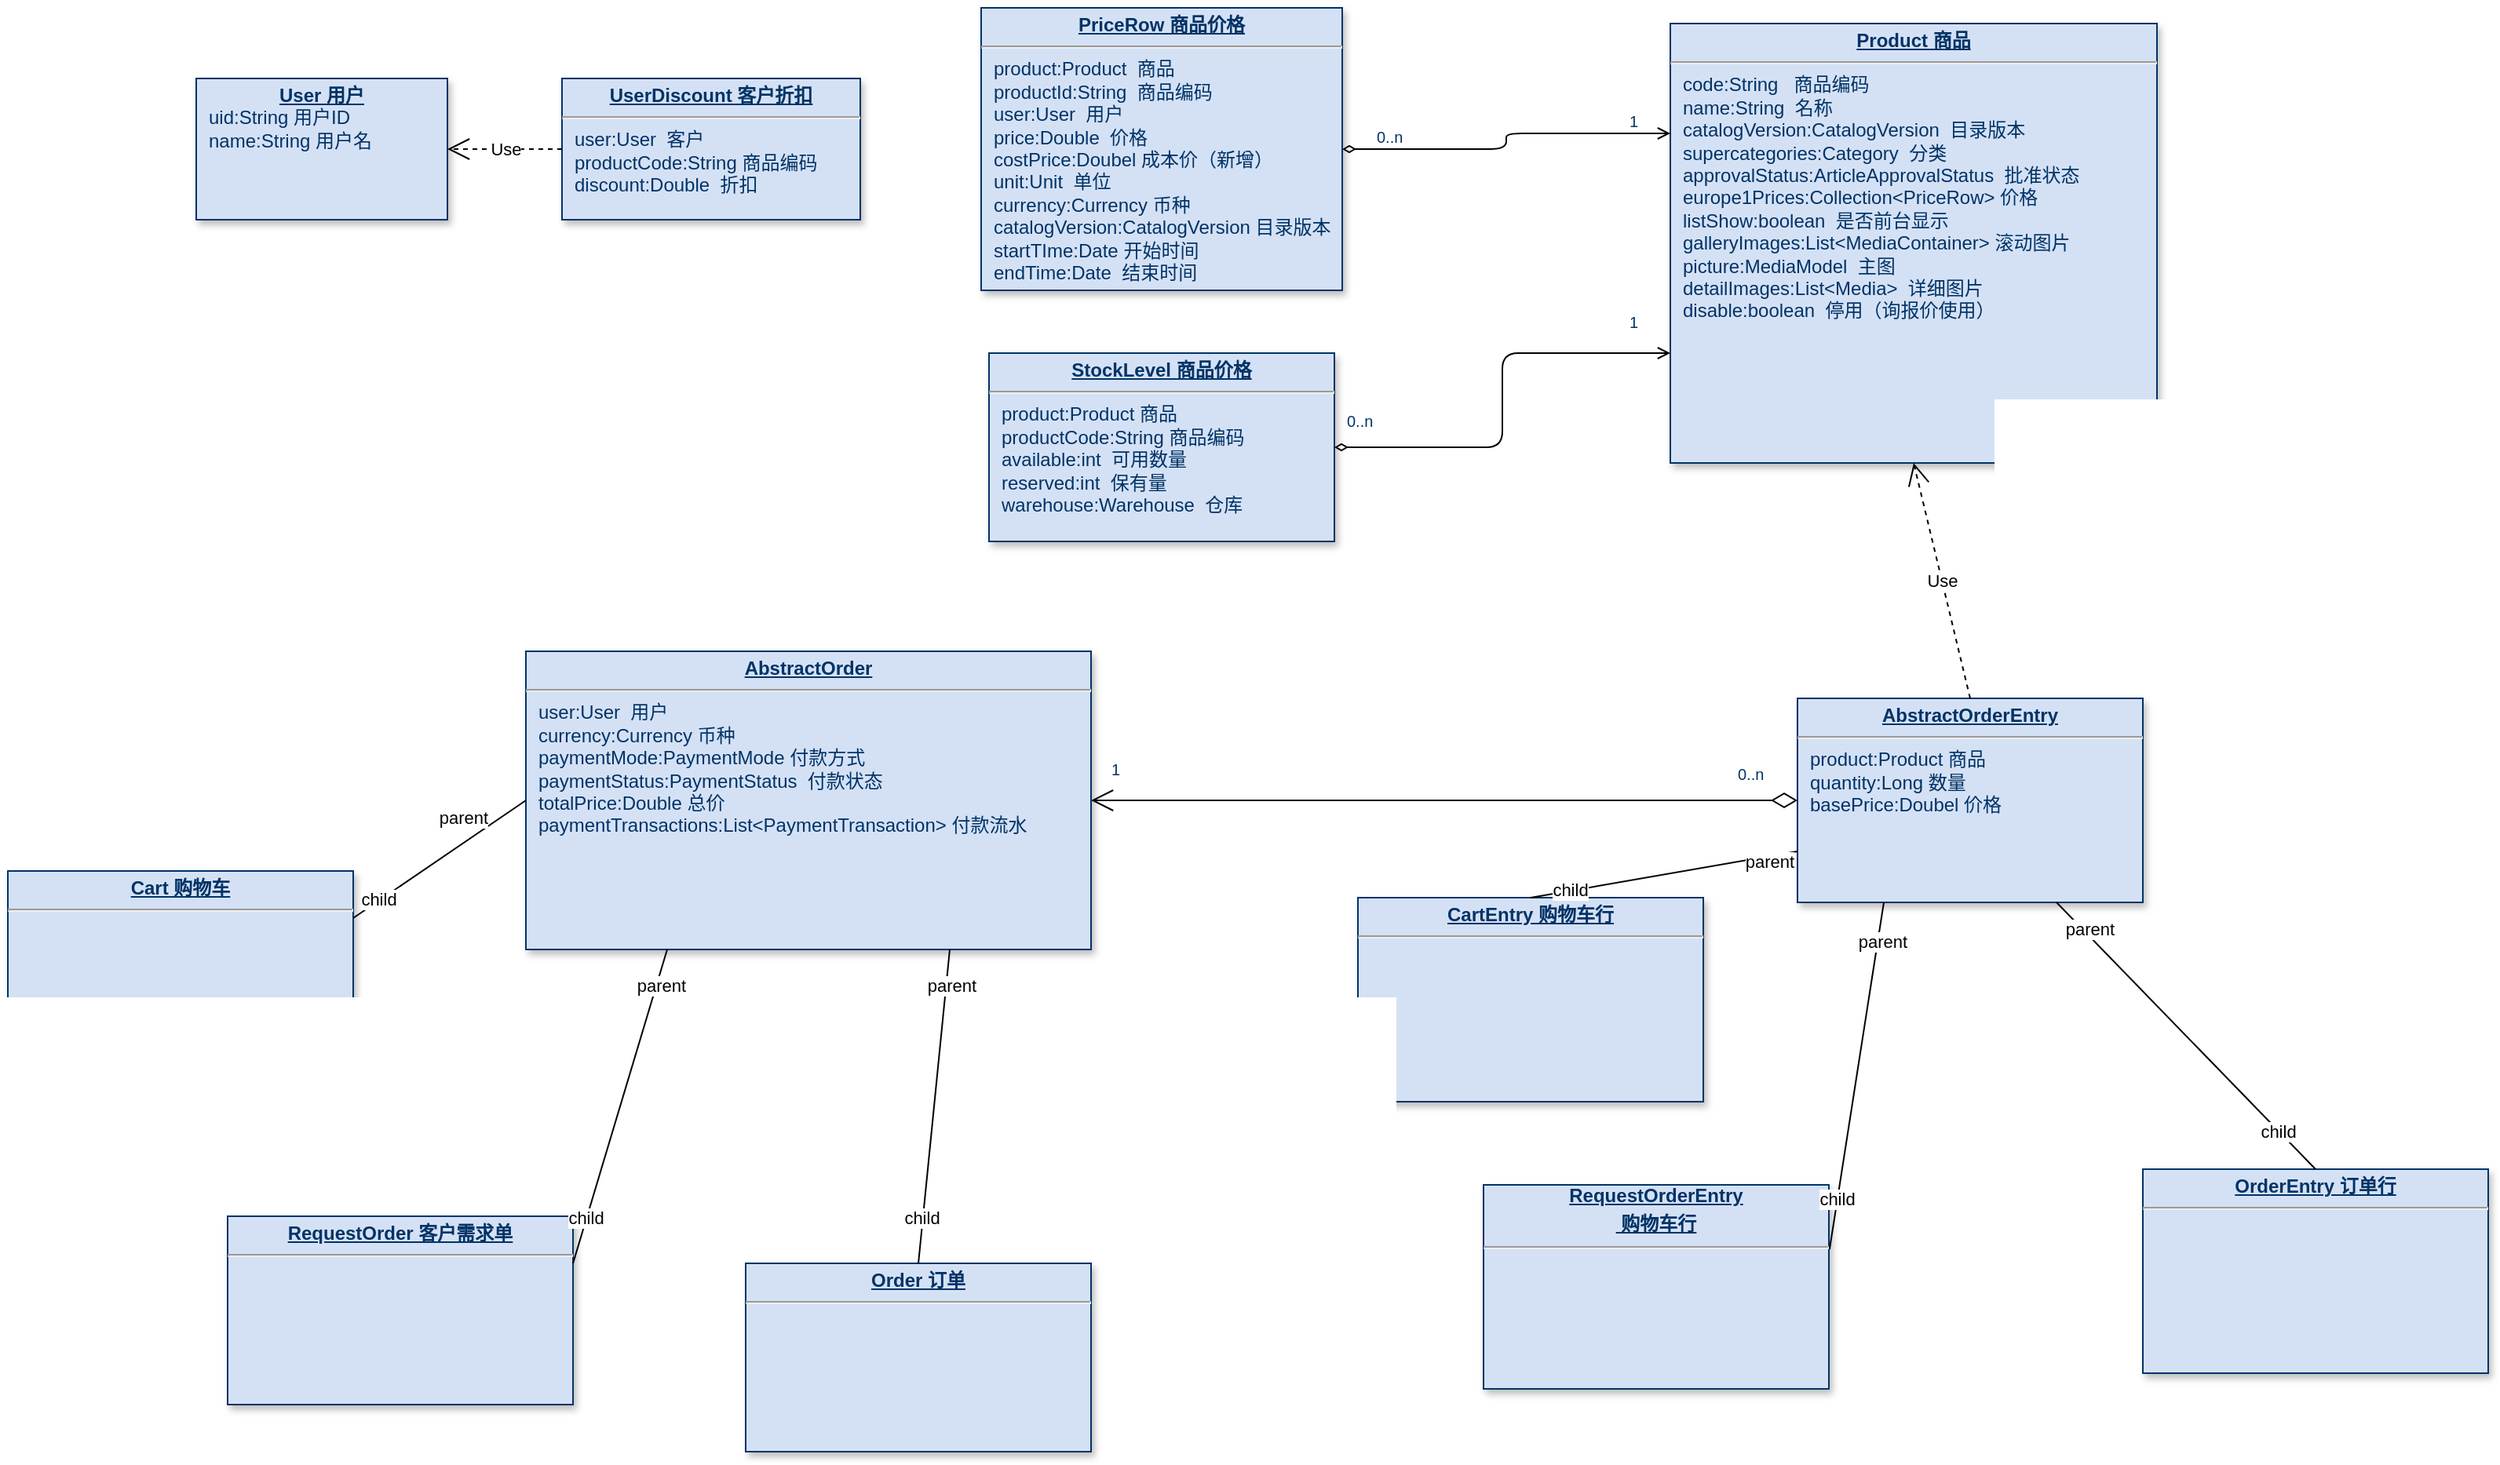 <mxfile version="15.7.3" type="github">
  <diagram name="前台下单" id="efa7a0a1-bf9b-a30e-e6df-94a7791c09e9">
    <mxGraphModel dx="1769" dy="644" grid="1" gridSize="10" guides="1" tooltips="1" connect="1" arrows="1" fold="1" page="1" pageScale="1" pageWidth="826" pageHeight="1169" background="none" math="0" shadow="0">
      <root>
        <mxCell id="0" />
        <mxCell id="1" parent="0" />
        <mxCell id="qegKbZxgv4PJoruQwuUI-114" value="&lt;p style=&quot;margin: 0px ; margin-top: 4px ; text-align: center ; text-decoration: underline&quot;&gt;&lt;b&gt;Product 商品&lt;/b&gt;&lt;/p&gt;&lt;hr&gt;&lt;p style=&quot;margin: 0px ; margin-left: 8px&quot;&gt;code:String&amp;nbsp; &amp;nbsp;商品编码&lt;/p&gt;&lt;p style=&quot;margin: 0px ; margin-left: 8px&quot;&gt;name:String&amp;nbsp; 名称&lt;/p&gt;&lt;p style=&quot;margin: 0px ; margin-left: 8px&quot;&gt;catalogVersion:CatalogVersion&amp;nbsp; 目录版本&lt;br&gt;&lt;/p&gt;&lt;p style=&quot;margin: 0px ; margin-left: 8px&quot;&gt;supercategories:Category&amp;nbsp; 分类&lt;br&gt;&lt;/p&gt;&lt;p style=&quot;margin: 0px ; margin-left: 8px&quot;&gt;approvalStatus:ArticleApprovalStatus&amp;nbsp; 批准状态&lt;br&gt;&lt;/p&gt;&lt;p style=&quot;margin: 0px ; margin-left: 8px&quot;&gt;europe1Prices:Collection&amp;lt;PriceRow&amp;gt; 价格&lt;br&gt;&lt;/p&gt;&lt;p style=&quot;margin: 0px ; margin-left: 8px&quot;&gt;listShow:boolean&amp;nbsp; 是否前台显示&lt;br&gt;&lt;/p&gt;&lt;p style=&quot;margin: 0px ; margin-left: 8px&quot;&gt;galleryImages:List&amp;lt;MediaContainer&amp;gt; 滚动图片&lt;br&gt;&lt;/p&gt;&lt;p style=&quot;margin: 0px ; margin-left: 8px&quot;&gt;picture:MediaModel&amp;nbsp; 主图&lt;/p&gt;&lt;p style=&quot;margin: 0px ; margin-left: 8px&quot;&gt;detailImages:List&amp;lt;Media&amp;gt;&amp;nbsp; 详细图片&lt;br&gt;&lt;/p&gt;&lt;p style=&quot;margin: 0px ; margin-left: 8px&quot;&gt;disable:boolean&amp;nbsp; 停用（询报价使用）&lt;br&gt;&lt;/p&gt;&lt;p style=&quot;margin: 0px ; margin-left: 8px&quot;&gt;&lt;br&gt;&lt;/p&gt;" style="verticalAlign=top;align=left;overflow=fill;fontSize=12;fontFamily=Helvetica;html=1;strokeColor=#003366;shadow=1;fillColor=#D4E1F5;fontColor=#003366" parent="1" vertex="1">
          <mxGeometry x="929" y="60" width="310" height="280" as="geometry" />
        </mxCell>
        <mxCell id="qegKbZxgv4PJoruQwuUI-115" value="&lt;p style=&quot;margin: 0px ; margin-top: 4px ; text-align: center ; text-decoration: underline&quot;&gt;&lt;b&gt;PriceRow 商品价格&lt;/b&gt;&lt;/p&gt;&lt;hr&gt;&lt;p style=&quot;margin: 0px ; margin-left: 8px&quot;&gt;product:Product&amp;nbsp; 商品&lt;br&gt;&lt;/p&gt;&lt;p style=&quot;margin: 0px ; margin-left: 8px&quot;&gt;productId:String&amp;nbsp; 商品编码&lt;br&gt;&lt;/p&gt;&lt;p style=&quot;margin: 0px ; margin-left: 8px&quot;&gt;user:User&amp;nbsp; 用户&lt;br&gt;&lt;/p&gt;&lt;p style=&quot;margin: 0px ; margin-left: 8px&quot;&gt;price:Double&amp;nbsp; 价格&lt;br&gt;&lt;/p&gt;&lt;p style=&quot;margin: 0px ; margin-left: 8px&quot;&gt;costPrice:Doubel 成本价（新增）&lt;/p&gt;&lt;p style=&quot;margin: 0px ; margin-left: 8px&quot;&gt;unit:Unit&amp;nbsp; 单位&lt;br&gt;&lt;/p&gt;&lt;p style=&quot;margin: 0px ; margin-left: 8px&quot;&gt;currency:Currency 币种&lt;br&gt;&lt;/p&gt;&lt;p style=&quot;margin: 0px ; margin-left: 8px&quot;&gt;catalogVersion:CatalogVersion 目录版本&lt;/p&gt;&lt;p style=&quot;margin: 0px ; margin-left: 8px&quot;&gt;startTIme:Date 开始时间&lt;/p&gt;&lt;p style=&quot;margin: 0px ; margin-left: 8px&quot;&gt;endTime:Date&amp;nbsp; 结束时间&lt;/p&gt;" style="verticalAlign=top;align=left;overflow=fill;fontSize=12;fontFamily=Helvetica;html=1;strokeColor=#003366;shadow=1;fillColor=#D4E1F5;fontColor=#003366" parent="1" vertex="1">
          <mxGeometry x="490" y="50" width="230" height="180" as="geometry" />
        </mxCell>
        <mxCell id="qegKbZxgv4PJoruQwuUI-116" value="&lt;p style=&quot;margin: 0px ; margin-top: 4px ; text-align: center ; text-decoration: underline&quot;&gt;&lt;b&gt;StockLevel 商品价格&lt;/b&gt;&lt;/p&gt;&lt;hr&gt;&lt;p style=&quot;margin: 0px ; margin-left: 8px&quot;&gt;product:Product 商品&lt;br&gt;&lt;/p&gt;&lt;p style=&quot;margin: 0px ; margin-left: 8px&quot;&gt;productCode:String 商品编码&lt;/p&gt;&lt;p style=&quot;margin: 0px ; margin-left: 8px&quot;&gt;available:int&amp;nbsp; 可用数量&lt;br&gt;&lt;/p&gt;&lt;p style=&quot;margin: 0px ; margin-left: 8px&quot;&gt;reserved:int&amp;nbsp; 保有量&lt;br&gt;&lt;/p&gt;&lt;p style=&quot;margin: 0px ; margin-left: 8px&quot;&gt;warehouse:Warehouse&amp;nbsp; 仓库&lt;br&gt;&lt;/p&gt;" style="verticalAlign=top;align=left;overflow=fill;fontSize=12;fontFamily=Helvetica;html=1;strokeColor=#003366;shadow=1;fillColor=#D4E1F5;fontColor=#003366" parent="1" vertex="1">
          <mxGeometry x="495" y="270" width="220" height="120" as="geometry" />
        </mxCell>
        <mxCell id="qegKbZxgv4PJoruQwuUI-120" value="" style="endArrow=open;startArrow=diamondThin;startFill=0;edgeStyle=orthogonalEdgeStyle;entryX=0;entryY=0.75;entryDx=0;entryDy=0;exitX=1;exitY=0.5;exitDx=0;exitDy=0;" parent="1" source="qegKbZxgv4PJoruQwuUI-116" target="qegKbZxgv4PJoruQwuUI-114" edge="1">
          <mxGeometry x="559.36" y="-270" as="geometry">
            <mxPoint x="690" y="189" as="sourcePoint" />
            <mxPoint x="470.31" y="202.36" as="targetPoint" />
          </mxGeometry>
        </mxCell>
        <mxCell id="qegKbZxgv4PJoruQwuUI-121" value="0..n" style="resizable=0;align=left;verticalAlign=top;labelBackgroundColor=#ffffff;fontSize=10;strokeColor=#003366;shadow=1;fillColor=#D4E1F5;fontColor=#003366" parent="qegKbZxgv4PJoruQwuUI-120" connectable="0" vertex="1">
          <mxGeometry x="-1" relative="1" as="geometry">
            <mxPoint x="6" y="-29" as="offset" />
          </mxGeometry>
        </mxCell>
        <mxCell id="qegKbZxgv4PJoruQwuUI-122" value="1" style="resizable=0;align=right;verticalAlign=top;labelBackgroundColor=#ffffff;fontSize=10;strokeColor=#003366;shadow=1;fillColor=#D4E1F5;fontColor=#003366" parent="qegKbZxgv4PJoruQwuUI-120" connectable="0" vertex="1">
          <mxGeometry x="1" relative="1" as="geometry">
            <mxPoint x="-19" y="-32" as="offset" />
          </mxGeometry>
        </mxCell>
        <mxCell id="qegKbZxgv4PJoruQwuUI-123" value="&lt;p style=&quot;margin: 0px ; margin-top: 4px ; text-align: center ; text-decoration: underline&quot;&gt;&lt;b&gt;UserDiscount 客户折扣&lt;/b&gt;&lt;/p&gt;&lt;hr&gt;&lt;p style=&quot;margin: 0px ; margin-left: 8px&quot;&gt;user:User&amp;nbsp; 客户&lt;/p&gt;&lt;p style=&quot;margin: 0px ; margin-left: 8px&quot;&gt;productCode:String 商品编码&lt;/p&gt;&lt;p style=&quot;margin: 0px ; margin-left: 8px&quot;&gt;discount:Double&amp;nbsp; 折扣&lt;/p&gt;" style="verticalAlign=top;align=left;overflow=fill;fontSize=12;fontFamily=Helvetica;html=1;strokeColor=#003366;shadow=1;fillColor=#D4E1F5;fontColor=#003366" parent="1" vertex="1">
          <mxGeometry x="223" y="95" width="190" height="90" as="geometry" />
        </mxCell>
        <mxCell id="qegKbZxgv4PJoruQwuUI-124" value="&lt;p style=&quot;margin: 0px ; margin-top: 4px ; text-align: center ; text-decoration: underline&quot;&gt;&lt;b&gt;User 用户&lt;/b&gt;&lt;/p&gt;&lt;p style=&quot;margin: 0px ; margin-left: 8px&quot;&gt;uid:String 用户ID&lt;/p&gt;&lt;p style=&quot;margin: 0px ; margin-left: 8px&quot;&gt;name:String 用户名&lt;/p&gt;" style="verticalAlign=top;align=left;overflow=fill;fontSize=12;fontFamily=Helvetica;html=1;strokeColor=#003366;shadow=1;fillColor=#D4E1F5;fontColor=#003366" parent="1" vertex="1">
          <mxGeometry x="-10" y="95.0" width="160" height="90" as="geometry" />
        </mxCell>
        <mxCell id="qegKbZxgv4PJoruQwuUI-125" value="&lt;p style=&quot;margin: 0px ; margin-top: 4px ; text-align: center ; text-decoration: underline&quot;&gt;&lt;b&gt;Cart 购物车&lt;/b&gt;&lt;/p&gt;&lt;hr&gt;&lt;p style=&quot;margin: 0px ; margin-left: 8px&quot;&gt;&lt;br&gt;&lt;/p&gt;" style="verticalAlign=top;align=left;overflow=fill;fontSize=12;fontFamily=Helvetica;html=1;strokeColor=#003366;shadow=1;fillColor=#D4E1F5;fontColor=#003366" parent="1" vertex="1">
          <mxGeometry x="-130" y="600" width="220" height="120" as="geometry" />
        </mxCell>
        <mxCell id="qegKbZxgv4PJoruQwuUI-126" value="&lt;p style=&quot;margin: 0px ; margin-top: 4px ; text-align: center ; text-decoration: underline&quot;&gt;&lt;b&gt;CartEntry 购物车行&lt;/b&gt;&lt;/p&gt;&lt;hr&gt;&lt;p style=&quot;margin: 0px ; margin-left: 8px&quot;&gt;&lt;br&gt;&lt;/p&gt;" style="verticalAlign=top;align=left;overflow=fill;fontSize=12;fontFamily=Helvetica;html=1;strokeColor=#003366;shadow=1;fillColor=#D4E1F5;fontColor=#003366" parent="1" vertex="1">
          <mxGeometry x="730" y="617" width="220" height="130" as="geometry" />
        </mxCell>
        <mxCell id="qegKbZxgv4PJoruQwuUI-127" value="&lt;p style=&quot;margin: 0px ; margin-top: 4px ; text-align: center ; text-decoration: underline&quot;&gt;&lt;b&gt;Order 订单&lt;/b&gt;&lt;/p&gt;&lt;hr&gt;&lt;p style=&quot;margin: 0px ; margin-left: 8px&quot;&gt;&lt;br&gt;&lt;/p&gt;" style="verticalAlign=top;align=left;overflow=fill;fontSize=12;fontFamily=Helvetica;html=1;strokeColor=#003366;shadow=1;fillColor=#D4E1F5;fontColor=#003366" parent="1" vertex="1">
          <mxGeometry x="340" y="850" width="220" height="120" as="geometry" />
        </mxCell>
        <mxCell id="qegKbZxgv4PJoruQwuUI-128" value="&lt;p style=&quot;margin: 0px ; margin-top: 4px ; text-align: center ; text-decoration: underline&quot;&gt;&lt;b&gt;OrderEntry 订单行&lt;/b&gt;&lt;/p&gt;&lt;hr&gt;&lt;p style=&quot;margin: 0px ; margin-left: 8px&quot;&gt;&lt;br&gt;&lt;/p&gt;" style="verticalAlign=top;align=left;overflow=fill;fontSize=12;fontFamily=Helvetica;html=1;strokeColor=#003366;shadow=1;fillColor=#D4E1F5;fontColor=#003366" parent="1" vertex="1">
          <mxGeometry x="1230" y="790" width="220" height="130" as="geometry" />
        </mxCell>
        <mxCell id="qegKbZxgv4PJoruQwuUI-143" value="" style="endArrow=open;endSize=12;startArrow=diamondThin;startSize=14;startFill=0;edgeStyle=orthogonalEdgeStyle;entryX=1;entryY=0.5;entryDx=0;entryDy=0;exitX=0;exitY=0.5;exitDx=0;exitDy=0;" parent="1" source="-3wKTCHwzsdwVrRzX_7w-2" target="-3wKTCHwzsdwVrRzX_7w-1" edge="1">
          <mxGeometry x="569.36" y="-98" as="geometry">
            <mxPoint x="620" y="512" as="sourcePoint" />
            <mxPoint x="470" y="452" as="targetPoint" />
          </mxGeometry>
        </mxCell>
        <mxCell id="qegKbZxgv4PJoruQwuUI-144" value="0..n" style="resizable=0;align=left;verticalAlign=top;labelBackgroundColor=#ffffff;fontSize=10;strokeColor=#003366;shadow=1;fillColor=#D4E1F5;fontColor=#003366" parent="qegKbZxgv4PJoruQwuUI-143" connectable="0" vertex="1">
          <mxGeometry x="-1" relative="1" as="geometry">
            <mxPoint x="-40" y="-29" as="offset" />
          </mxGeometry>
        </mxCell>
        <mxCell id="qegKbZxgv4PJoruQwuUI-145" value="1" style="resizable=0;align=right;verticalAlign=top;labelBackgroundColor=#ffffff;fontSize=10;strokeColor=#003366;shadow=1;fillColor=#D4E1F5;fontColor=#003366" parent="qegKbZxgv4PJoruQwuUI-143" connectable="0" vertex="1">
          <mxGeometry x="1" relative="1" as="geometry">
            <mxPoint x="20" y="-32" as="offset" />
          </mxGeometry>
        </mxCell>
        <mxCell id="-3wKTCHwzsdwVrRzX_7w-1" value="&lt;p style=&quot;margin: 0px ; margin-top: 4px ; text-align: center ; text-decoration: underline&quot;&gt;&lt;b&gt;AbstractOrder&lt;/b&gt;&lt;/p&gt;&lt;hr&gt;&lt;p style=&quot;margin: 0px ; margin-left: 8px&quot;&gt;user:User&amp;nbsp; 用户&lt;/p&gt;&lt;p style=&quot;margin: 0px ; margin-left: 8px&quot;&gt;currency:Currency 币种&lt;br&gt;&lt;/p&gt;&lt;p style=&quot;margin: 0px ; margin-left: 8px&quot;&gt;paymentMode:PaymentMode 付款方式&lt;br&gt;&lt;/p&gt;&lt;p style=&quot;margin: 0px ; margin-left: 8px&quot;&gt;paymentStatus:PaymentStatus&amp;nbsp; 付款状态&lt;br&gt;&lt;/p&gt;&lt;p style=&quot;margin: 0px ; margin-left: 8px&quot;&gt;totalPrice:Double 总价&lt;br&gt;&lt;/p&gt;&lt;p style=&quot;margin: 0px ; margin-left: 8px&quot;&gt;paymentTransactions:List&amp;lt;PaymentTransaction&amp;gt; 付款流水&lt;br&gt;&lt;/p&gt;" style="verticalAlign=top;align=left;overflow=fill;fontSize=12;fontFamily=Helvetica;html=1;strokeColor=#003366;shadow=1;fillColor=#D4E1F5;fontColor=#003366" vertex="1" parent="1">
          <mxGeometry x="200" y="460" width="360" height="190" as="geometry" />
        </mxCell>
        <mxCell id="-3wKTCHwzsdwVrRzX_7w-2" value="&lt;p style=&quot;margin: 0px ; margin-top: 4px ; text-align: center ; text-decoration: underline&quot;&gt;&lt;b&gt;AbstractOrderEntry&lt;/b&gt;&lt;/p&gt;&lt;hr&gt;&lt;p style=&quot;margin: 0px ; margin-left: 8px&quot;&gt;product:Product 商品&lt;br&gt;&lt;/p&gt;&lt;p style=&quot;margin: 0px ; margin-left: 8px&quot;&gt;quantity:Long 数量&lt;/p&gt;&lt;p style=&quot;margin: 0px ; margin-left: 8px&quot;&gt;basePrice:Doubel 价格&lt;/p&gt;" style="verticalAlign=top;align=left;overflow=fill;fontSize=12;fontFamily=Helvetica;html=1;strokeColor=#003366;shadow=1;fillColor=#D4E1F5;fontColor=#003366" vertex="1" parent="1">
          <mxGeometry x="1010" y="490" width="220" height="130" as="geometry" />
        </mxCell>
        <mxCell id="-3wKTCHwzsdwVrRzX_7w-7" value="" style="endArrow=none;html=1;rounded=1;exitX=1;exitY=0.25;exitDx=0;exitDy=0;entryX=0;entryY=0.5;entryDx=0;entryDy=0;" edge="1" parent="1" source="qegKbZxgv4PJoruQwuUI-125" target="-3wKTCHwzsdwVrRzX_7w-1">
          <mxGeometry width="50" height="50" relative="1" as="geometry">
            <mxPoint x="30" y="710" as="sourcePoint" />
            <mxPoint x="80" y="660" as="targetPoint" />
          </mxGeometry>
        </mxCell>
        <mxCell id="-3wKTCHwzsdwVrRzX_7w-8" value="child" style="edgeLabel;html=1;align=center;verticalAlign=middle;resizable=0;points=[];" vertex="1" connectable="0" parent="-3wKTCHwzsdwVrRzX_7w-7">
          <mxGeometry x="-0.71" y="1" relative="1" as="geometry">
            <mxPoint as="offset" />
          </mxGeometry>
        </mxCell>
        <mxCell id="-3wKTCHwzsdwVrRzX_7w-9" value="parent" style="edgeLabel;html=1;align=center;verticalAlign=middle;resizable=0;points=[];" vertex="1" connectable="0" parent="-3wKTCHwzsdwVrRzX_7w-7">
          <mxGeometry x="0.778" y="-3" relative="1" as="geometry">
            <mxPoint x="-30" as="offset" />
          </mxGeometry>
        </mxCell>
        <mxCell id="-3wKTCHwzsdwVrRzX_7w-10" value="&lt;p style=&quot;margin: 0px ; margin-top: 4px ; text-align: center ; text-decoration: underline&quot;&gt;&lt;b&gt;RequestOrder 客户需求单&lt;/b&gt;&lt;/p&gt;&lt;hr&gt;&lt;p style=&quot;margin: 0px ; margin-left: 8px&quot;&gt;&lt;br&gt;&lt;/p&gt;" style="verticalAlign=top;align=left;overflow=fill;fontSize=12;fontFamily=Helvetica;html=1;strokeColor=#003366;shadow=1;fillColor=#D4E1F5;fontColor=#003366" vertex="1" parent="1">
          <mxGeometry x="10" y="820" width="220" height="120" as="geometry" />
        </mxCell>
        <mxCell id="-3wKTCHwzsdwVrRzX_7w-11" value="" style="endArrow=none;html=1;rounded=1;exitX=1;exitY=0.25;exitDx=0;exitDy=0;entryX=0.25;entryY=1;entryDx=0;entryDy=0;" edge="1" parent="1" source="-3wKTCHwzsdwVrRzX_7w-10" target="-3wKTCHwzsdwVrRzX_7w-1">
          <mxGeometry width="50" height="50" relative="1" as="geometry">
            <mxPoint x="-20" y="657" as="sourcePoint" />
            <mxPoint x="10" y="530" as="targetPoint" />
          </mxGeometry>
        </mxCell>
        <mxCell id="-3wKTCHwzsdwVrRzX_7w-12" value="child" style="edgeLabel;html=1;align=center;verticalAlign=middle;resizable=0;points=[];" vertex="1" connectable="0" parent="-3wKTCHwzsdwVrRzX_7w-11">
          <mxGeometry x="-0.71" y="1" relative="1" as="geometry">
            <mxPoint as="offset" />
          </mxGeometry>
        </mxCell>
        <mxCell id="-3wKTCHwzsdwVrRzX_7w-13" value="parent" style="edgeLabel;html=1;align=center;verticalAlign=middle;resizable=0;points=[];" vertex="1" connectable="0" parent="-3wKTCHwzsdwVrRzX_7w-11">
          <mxGeometry x="0.778" y="-3" relative="1" as="geometry">
            <mxPoint as="offset" />
          </mxGeometry>
        </mxCell>
        <mxCell id="-3wKTCHwzsdwVrRzX_7w-14" value="" style="endArrow=none;html=1;rounded=1;exitX=0.5;exitY=0;exitDx=0;exitDy=0;entryX=0.75;entryY=1;entryDx=0;entryDy=0;" edge="1" parent="1" source="qegKbZxgv4PJoruQwuUI-127" target="-3wKTCHwzsdwVrRzX_7w-1">
          <mxGeometry width="50" height="50" relative="1" as="geometry">
            <mxPoint x="-20" y="820" as="sourcePoint" />
            <mxPoint x="65" y="590" as="targetPoint" />
          </mxGeometry>
        </mxCell>
        <mxCell id="-3wKTCHwzsdwVrRzX_7w-15" value="child" style="edgeLabel;html=1;align=center;verticalAlign=middle;resizable=0;points=[];" vertex="1" connectable="0" parent="-3wKTCHwzsdwVrRzX_7w-14">
          <mxGeometry x="-0.71" y="1" relative="1" as="geometry">
            <mxPoint as="offset" />
          </mxGeometry>
        </mxCell>
        <mxCell id="-3wKTCHwzsdwVrRzX_7w-16" value="parent" style="edgeLabel;html=1;align=center;verticalAlign=middle;resizable=0;points=[];" vertex="1" connectable="0" parent="-3wKTCHwzsdwVrRzX_7w-14">
          <mxGeometry x="0.778" y="-3" relative="1" as="geometry">
            <mxPoint as="offset" />
          </mxGeometry>
        </mxCell>
        <mxCell id="-3wKTCHwzsdwVrRzX_7w-17" value="&lt;div style=&quot;text-align: center&quot;&gt;&lt;span&gt;&lt;b&gt;&lt;u&gt;RequestOrderEntry&lt;/u&gt;&lt;/b&gt;&lt;/span&gt;&lt;/div&gt;&lt;p style=&quot;margin: 0px ; margin-top: 4px ; text-align: center ; text-decoration: underline&quot;&gt;&lt;b&gt;&amp;nbsp;购物车行&lt;/b&gt;&lt;/p&gt;&lt;hr&gt;&lt;p style=&quot;margin: 0px ; margin-left: 8px&quot;&gt;&lt;br&gt;&lt;/p&gt;" style="verticalAlign=top;align=left;overflow=fill;fontSize=12;fontFamily=Helvetica;html=1;strokeColor=#003366;shadow=1;fillColor=#D4E1F5;fontColor=#003366" vertex="1" parent="1">
          <mxGeometry x="810" y="800" width="220" height="130" as="geometry" />
        </mxCell>
        <mxCell id="-3wKTCHwzsdwVrRzX_7w-18" value="" style="endArrow=none;html=1;rounded=1;exitX=0.5;exitY=0;exitDx=0;exitDy=0;entryX=0;entryY=0.75;entryDx=0;entryDy=0;" edge="1" parent="1" source="qegKbZxgv4PJoruQwuUI-126" target="-3wKTCHwzsdwVrRzX_7w-2">
          <mxGeometry width="50" height="50" relative="1" as="geometry">
            <mxPoint x="230" y="780" as="sourcePoint" />
            <mxPoint x="175" y="590" as="targetPoint" />
          </mxGeometry>
        </mxCell>
        <mxCell id="-3wKTCHwzsdwVrRzX_7w-19" value="child" style="edgeLabel;html=1;align=center;verticalAlign=middle;resizable=0;points=[];" vertex="1" connectable="0" parent="-3wKTCHwzsdwVrRzX_7w-18">
          <mxGeometry x="-0.71" y="1" relative="1" as="geometry">
            <mxPoint as="offset" />
          </mxGeometry>
        </mxCell>
        <mxCell id="-3wKTCHwzsdwVrRzX_7w-20" value="parent" style="edgeLabel;html=1;align=center;verticalAlign=middle;resizable=0;points=[];" vertex="1" connectable="0" parent="-3wKTCHwzsdwVrRzX_7w-18">
          <mxGeometry x="0.778" y="-3" relative="1" as="geometry">
            <mxPoint as="offset" />
          </mxGeometry>
        </mxCell>
        <mxCell id="-3wKTCHwzsdwVrRzX_7w-21" value="" style="endArrow=none;html=1;rounded=1;exitX=1.002;exitY=0.316;exitDx=0;exitDy=0;entryX=0.25;entryY=1;entryDx=0;entryDy=0;exitPerimeter=0;" edge="1" parent="1" source="-3wKTCHwzsdwVrRzX_7w-17" target="-3wKTCHwzsdwVrRzX_7w-2">
          <mxGeometry width="50" height="50" relative="1" as="geometry">
            <mxPoint x="660" y="640" as="sourcePoint" />
            <mxPoint x="760" y="562.5" as="targetPoint" />
          </mxGeometry>
        </mxCell>
        <mxCell id="-3wKTCHwzsdwVrRzX_7w-22" value="child" style="edgeLabel;html=1;align=center;verticalAlign=middle;resizable=0;points=[];" vertex="1" connectable="0" parent="-3wKTCHwzsdwVrRzX_7w-21">
          <mxGeometry x="-0.71" y="1" relative="1" as="geometry">
            <mxPoint as="offset" />
          </mxGeometry>
        </mxCell>
        <mxCell id="-3wKTCHwzsdwVrRzX_7w-23" value="parent" style="edgeLabel;html=1;align=center;verticalAlign=middle;resizable=0;points=[];" vertex="1" connectable="0" parent="-3wKTCHwzsdwVrRzX_7w-21">
          <mxGeometry x="0.778" y="-3" relative="1" as="geometry">
            <mxPoint as="offset" />
          </mxGeometry>
        </mxCell>
        <mxCell id="-3wKTCHwzsdwVrRzX_7w-24" value="" style="endArrow=none;html=1;rounded=1;exitX=0.5;exitY=0;exitDx=0;exitDy=0;entryX=0.75;entryY=1;entryDx=0;entryDy=0;" edge="1" parent="1" source="qegKbZxgv4PJoruQwuUI-128" target="-3wKTCHwzsdwVrRzX_7w-2">
          <mxGeometry width="50" height="50" relative="1" as="geometry">
            <mxPoint x="750.44" y="871.08" as="sourcePoint" />
            <mxPoint x="815" y="595" as="targetPoint" />
          </mxGeometry>
        </mxCell>
        <mxCell id="-3wKTCHwzsdwVrRzX_7w-25" value="child" style="edgeLabel;html=1;align=center;verticalAlign=middle;resizable=0;points=[];" vertex="1" connectable="0" parent="-3wKTCHwzsdwVrRzX_7w-24">
          <mxGeometry x="-0.71" y="1" relative="1" as="geometry">
            <mxPoint as="offset" />
          </mxGeometry>
        </mxCell>
        <mxCell id="-3wKTCHwzsdwVrRzX_7w-26" value="parent" style="edgeLabel;html=1;align=center;verticalAlign=middle;resizable=0;points=[];" vertex="1" connectable="0" parent="-3wKTCHwzsdwVrRzX_7w-24">
          <mxGeometry x="0.778" y="-3" relative="1" as="geometry">
            <mxPoint as="offset" />
          </mxGeometry>
        </mxCell>
        <mxCell id="-3wKTCHwzsdwVrRzX_7w-27" value="" style="endArrow=open;startArrow=diamondThin;startFill=0;edgeStyle=orthogonalEdgeStyle;entryX=0;entryY=0.25;entryDx=0;entryDy=0;" edge="1" parent="1" source="qegKbZxgv4PJoruQwuUI-115" target="qegKbZxgv4PJoruQwuUI-114">
          <mxGeometry x="569.36" y="-260" as="geometry">
            <mxPoint x="830" y="340" as="sourcePoint" />
            <mxPoint x="939" y="280" as="targetPoint" />
          </mxGeometry>
        </mxCell>
        <mxCell id="-3wKTCHwzsdwVrRzX_7w-28" value="0..n" style="resizable=0;align=left;verticalAlign=top;labelBackgroundColor=#ffffff;fontSize=10;strokeColor=#003366;shadow=1;fillColor=#D4E1F5;fontColor=#003366" connectable="0" vertex="1" parent="-3wKTCHwzsdwVrRzX_7w-27">
          <mxGeometry x="-1" relative="1" as="geometry">
            <mxPoint x="20" y="-20" as="offset" />
          </mxGeometry>
        </mxCell>
        <mxCell id="-3wKTCHwzsdwVrRzX_7w-29" value="1" style="resizable=0;align=right;verticalAlign=top;labelBackgroundColor=#ffffff;fontSize=10;strokeColor=#003366;shadow=1;fillColor=#D4E1F5;fontColor=#003366" connectable="0" vertex="1" parent="-3wKTCHwzsdwVrRzX_7w-27">
          <mxGeometry x="1" relative="1" as="geometry">
            <mxPoint x="-19" y="-20" as="offset" />
          </mxGeometry>
        </mxCell>
        <mxCell id="-3wKTCHwzsdwVrRzX_7w-30" value="Use" style="endArrow=open;endSize=12;dashed=1;html=1;rounded=1;entryX=0.5;entryY=1;entryDx=0;entryDy=0;exitX=0.5;exitY=0;exitDx=0;exitDy=0;" edge="1" parent="1" source="-3wKTCHwzsdwVrRzX_7w-2" target="qegKbZxgv4PJoruQwuUI-114">
          <mxGeometry width="160" relative="1" as="geometry">
            <mxPoint x="890" y="470" as="sourcePoint" />
            <mxPoint x="1050" y="470" as="targetPoint" />
          </mxGeometry>
        </mxCell>
        <mxCell id="-3wKTCHwzsdwVrRzX_7w-31" value="Use" style="endArrow=open;endSize=12;dashed=1;html=1;rounded=1;entryX=1;entryY=0.5;entryDx=0;entryDy=0;" edge="1" parent="1" source="qegKbZxgv4PJoruQwuUI-123" target="qegKbZxgv4PJoruQwuUI-124">
          <mxGeometry width="160" relative="1" as="geometry">
            <mxPoint x="350" y="270" as="sourcePoint" />
            <mxPoint x="510" y="270" as="targetPoint" />
          </mxGeometry>
        </mxCell>
      </root>
    </mxGraphModel>
  </diagram>
</mxfile>
